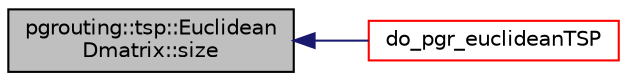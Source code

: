 digraph "pgrouting::tsp::EuclideanDmatrix::size"
{
  edge [fontname="Helvetica",fontsize="10",labelfontname="Helvetica",labelfontsize="10"];
  node [fontname="Helvetica",fontsize="10",shape=record];
  rankdir="LR";
  Node76 [label="pgrouting::tsp::Euclidean\lDmatrix::size",height=0.2,width=0.4,color="black", fillcolor="grey75", style="filled", fontcolor="black"];
  Node76 -> Node77 [dir="back",color="midnightblue",fontsize="10",style="solid",fontname="Helvetica"];
  Node77 [label="do_pgr_euclideanTSP",height=0.2,width=0.4,color="red", fillcolor="white", style="filled",URL="$euclideanTSP__driver_8h.html#af4e1f6c629941d5e714aedc3855e839e"];
}
